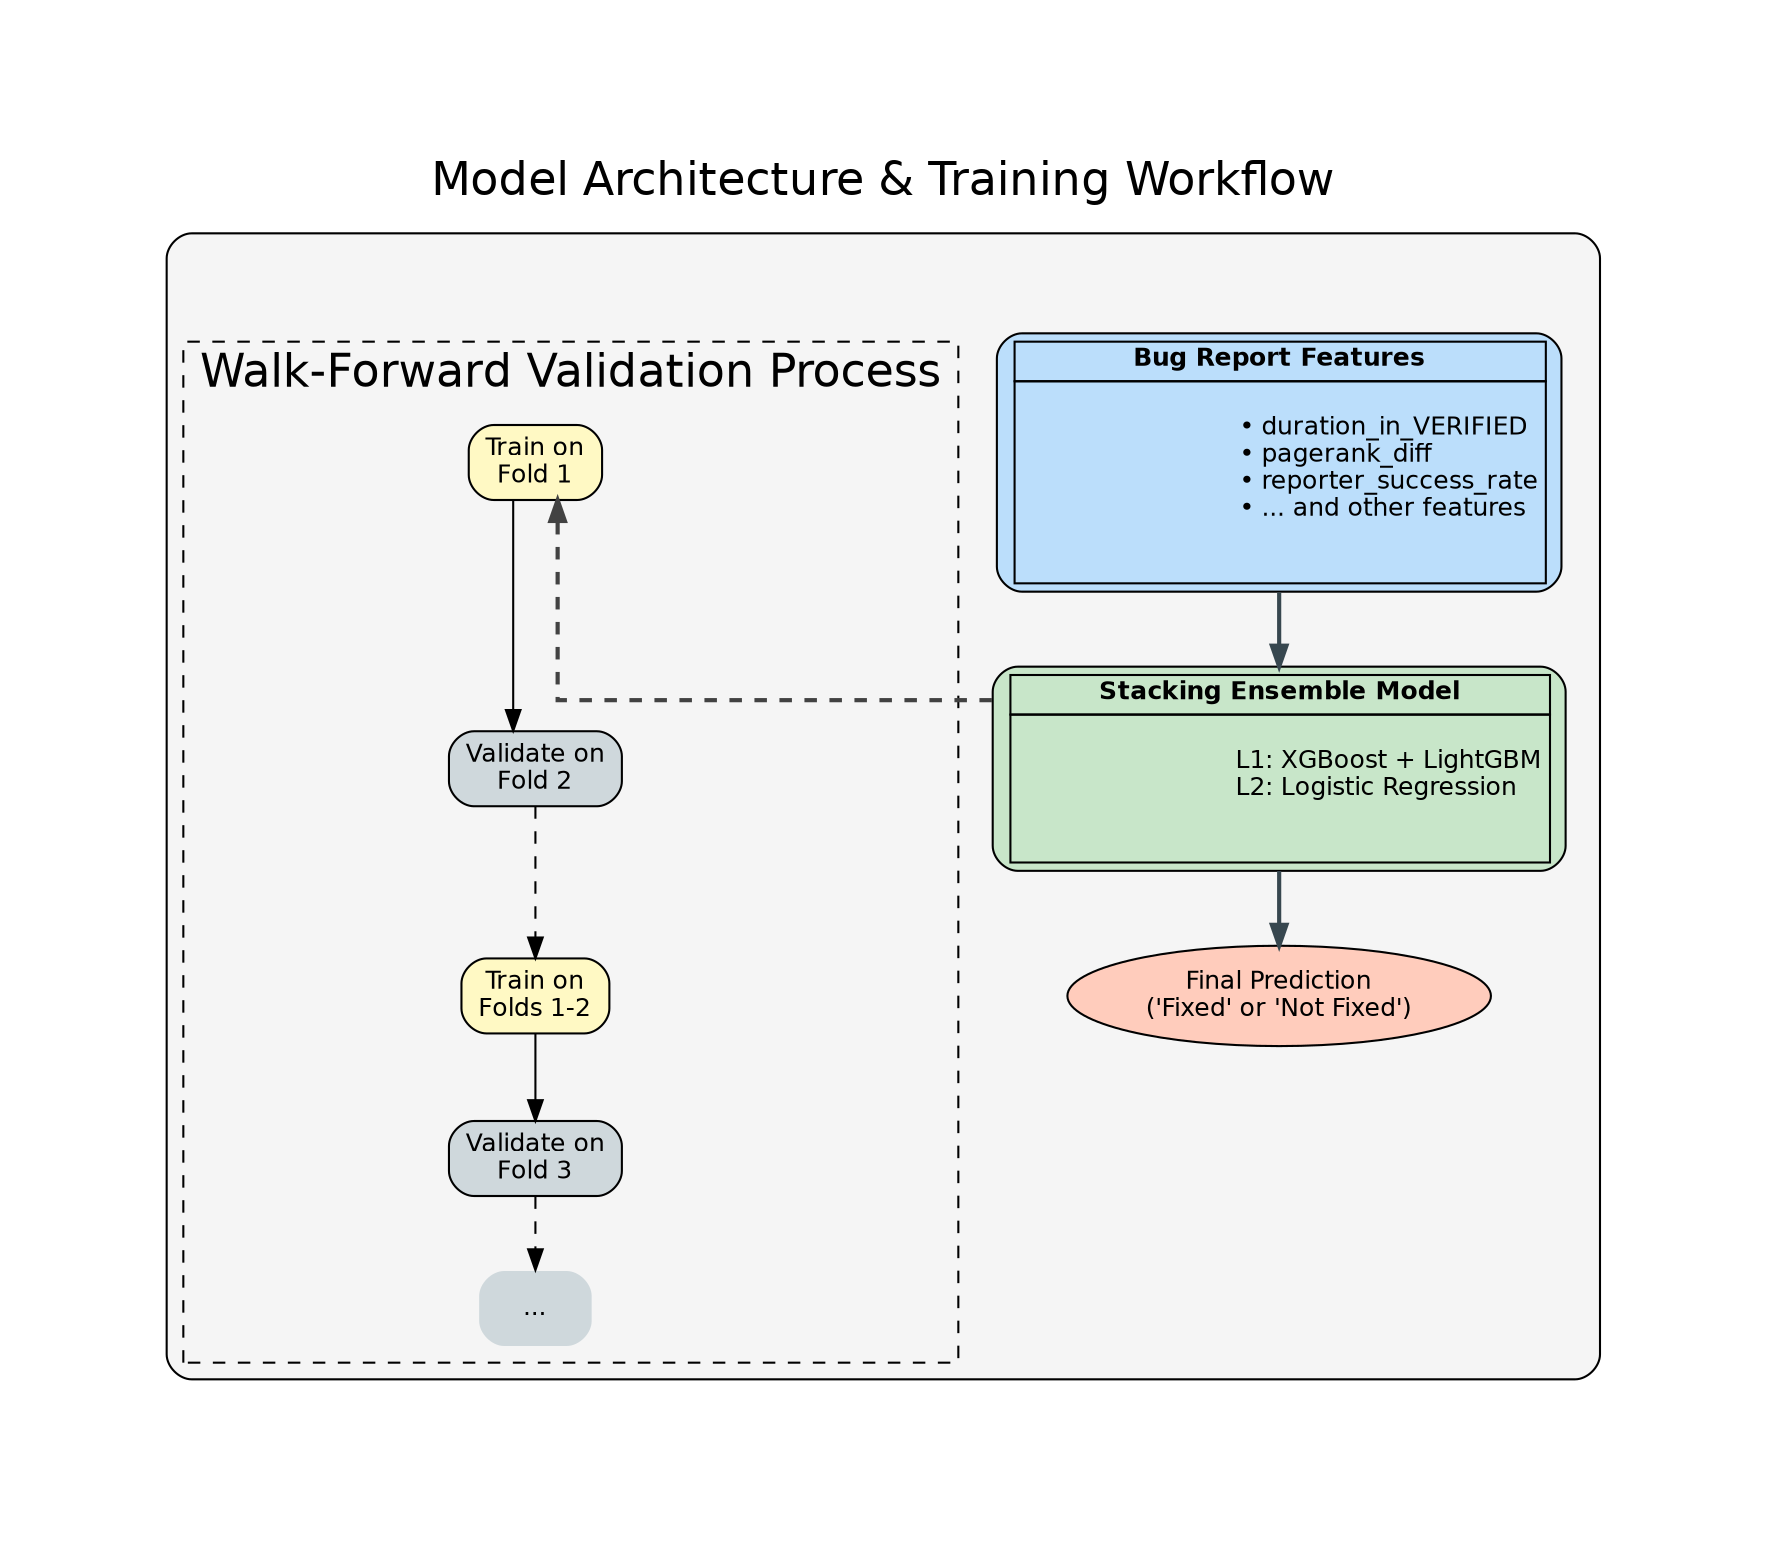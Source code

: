 digraph Cohesive_Process {

    graph [
        rankdir=TB, 
        splines=ortho, 
        nodesep=0.8, 
        pad="1", 
        label="Model Architecture & Training Workflow", 
        labelloc=t, 
        fontsize=22, 
        fontname="Helvetica"
    ];

    subgraph cluster_workflow {
        label = "";
        style="filled,rounded";
        fillcolor="#f5f5f5";

        // Core Model Architecture (Left Side)
        subgraph cluster_model_arch {
            label = "Core Model Architecture";
            style = invis;
            node [fontname="Helvetica", fontsize=12, shape=box, style="filled,rounded"];
            edge [fontname="Helvetica", fontsize=10, color="#555555"];
            
            InputData [
                fillcolor="#BBDEFB",
                label=<
                    <TABLE BORDER="0" CELLBORDER="1" CELLSPACING="0" BGCOLOR="#BBDEFB">
                        <TR><TD><B>Bug Report Features</B></TD></TR>
                        <TR><TD ALIGN="LEFT">
                            <BR/>
                            • duration_in_VERIFIED<BR ALIGN="LEFT"/>
                            • pagerank_diff<BR ALIGN="LEFT"/>
                            • reporter_success_rate<BR ALIGN="LEFT"/>
                            • ... and other features<BR ALIGN="LEFT"/>
                            <BR/>
                        </TD></TR>
                    </TABLE>
                >
            ];
            
            StackingModel [
                fillcolor="#C8E6C9",
                label=<
                    <TABLE BORDER="0" CELLBORDER="1" CELLSPACING="0" BGCOLOR="#C8E6C9">
                        <TR><TD><B>Stacking Ensemble Model</B></TD></TR>
                        <TR><TD ALIGN="LEFT">
                            <BR/>
                            L1: XGBoost + LightGBM<BR ALIGN="LEFT"/>
                            L2: Logistic Regression<BR ALIGN="LEFT"/>
                            <BR/>
                        </TD></TR>
                    </TABLE>
                >
            ];
            
            Prediction [
                label="Final Prediction\n('Fixed' or 'Not Fixed')",
                fillcolor="#FFCCBC",
                shape=ellipse
            ];
            
            InputData -> StackingModel -> Prediction [style=bold, color="#37474F"];
        }
        
        // Walk-Forward Validation Process (Right Side)
        subgraph cluster_walk_forward {
            label = "Walk-Forward Validation Process";
            style=dashed;
            node [fontname="Helvetica", fontsize=12, shape=box, style="filled,rounded", fillcolor="#CFD8DC"];
            
            Train1 [label="Train on\nFold 1", fillcolor="#FFF9C4"];
            Validate1 [label="Validate on\nFold 2"];
            Train2 [label="Train on\nFolds 1-2", fillcolor="#FFF9C4"];
            Validate2 [label="Validate on\nFold 3"];
            Dots [label="...", shape=plaintext];

            Train1 -> Validate1;
            Validate1 -> Train2 [style=dashed];
            Train2 -> Validate2;
            Validate2 -> Dots [style=dashed];
        }
        
        // Connections between Model Architecture and Walk-Forward Validation
        StackingModel -> Train1 [style="dashed, bold", color="#424242", constraint=false, lhead=cluster_walk_forward];
    }
}